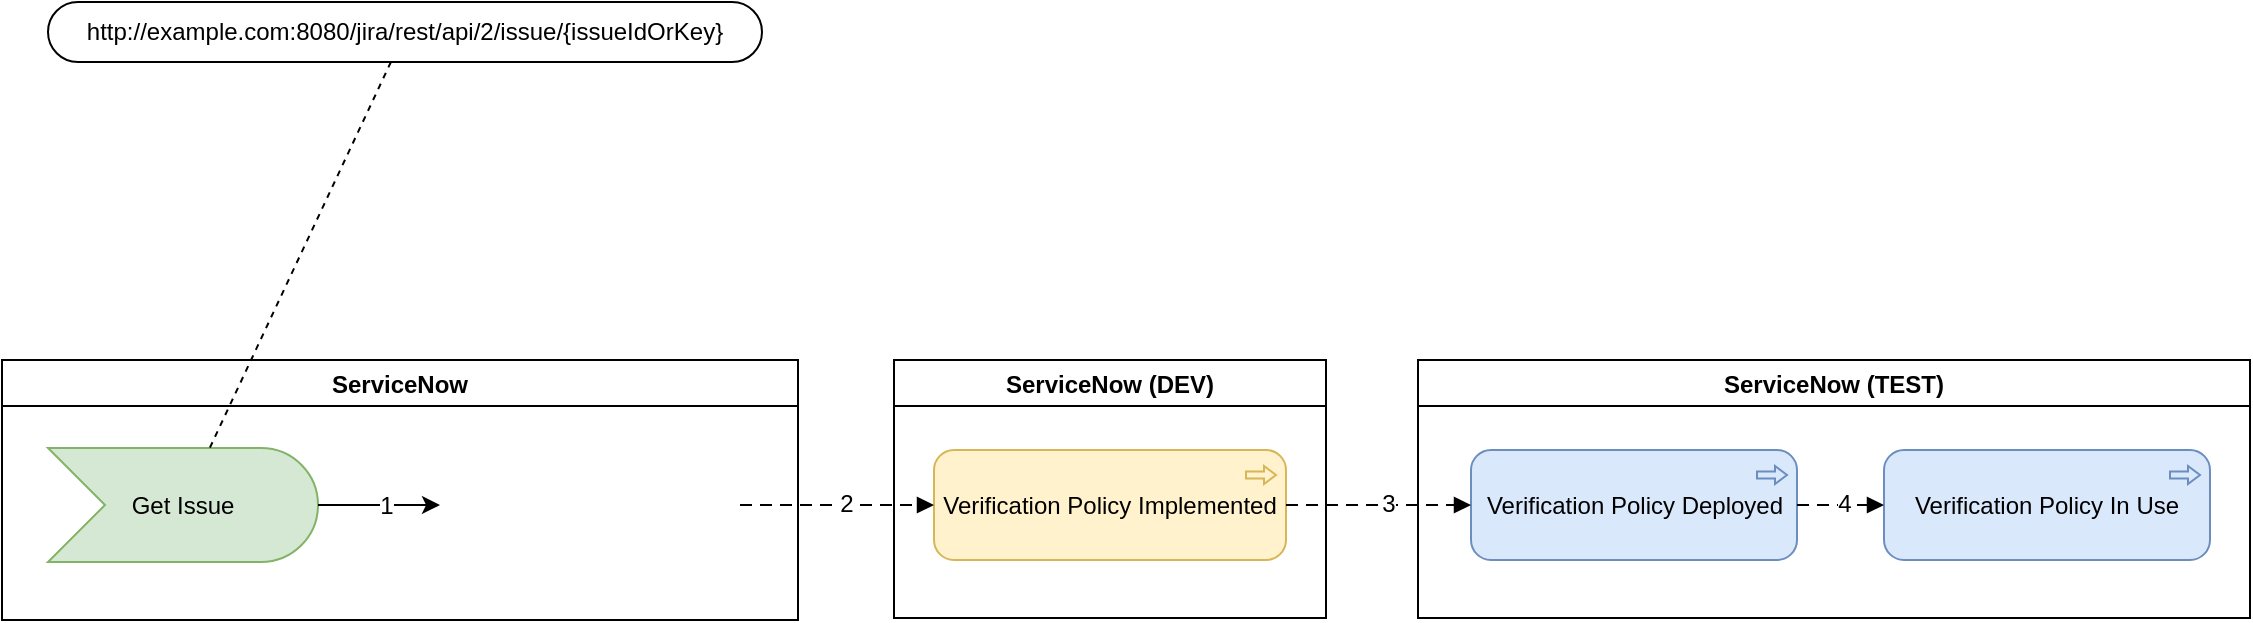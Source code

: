 <mxfile version="24.6.4" type="github">
  <diagram name="Page-1" id="yZ5Ocwlv4FhU6Q7RMmHw">
    <mxGraphModel dx="1644" dy="2370" grid="0" gridSize="10" guides="1" tooltips="1" connect="1" arrows="1" fold="1" page="1" pageScale="1" pageWidth="1654" pageHeight="1169" math="0" shadow="0">
      <root>
        <mxCell id="0" />
        <mxCell id="1" parent="0" />
        <mxCell id="MCBt5lzLdkXNeVL7bORd-1" value="ServiceNow (DEV)" style="swimlane;" vertex="1" parent="1">
          <mxGeometry x="471" y="-670" width="216" height="129" as="geometry" />
        </mxCell>
        <mxCell id="MCBt5lzLdkXNeVL7bORd-2" value="Verification Policy Implemented" style="html=1;outlineConnect=0;whiteSpace=wrap;fillColor=#fff2cc;shape=mxgraph.archimate3.application;appType=proc;archiType=rounded;strokeColor=#d6b656;verticalAlign=middle;fontStyle=0" vertex="1" parent="MCBt5lzLdkXNeVL7bORd-1">
          <mxGeometry x="20" y="45" width="176" height="55" as="geometry" />
        </mxCell>
        <mxCell id="MCBt5lzLdkXNeVL7bORd-3" value="" style="html=1;endArrow=block;dashed=1;elbow=vertical;endFill=1;dashPattern=6 4;rounded=0;fontSize=12;fontStyle=0" edge="1" parent="1" target="MCBt5lzLdkXNeVL7bORd-2">
          <mxGeometry width="160" relative="1" as="geometry">
            <mxPoint x="394" y="-597.5" as="sourcePoint" />
            <mxPoint x="628" y="316.678" as="targetPoint" />
          </mxGeometry>
        </mxCell>
        <mxCell id="MCBt5lzLdkXNeVL7bORd-4" value="&lt;span&gt;2&lt;/span&gt;" style="edgeLabel;html=1;align=center;verticalAlign=middle;resizable=0;points=[];fontSize=12;fontStyle=0" vertex="1" connectable="0" parent="MCBt5lzLdkXNeVL7bORd-3">
          <mxGeometry x="0.091" y="1" relative="1" as="geometry">
            <mxPoint as="offset" />
          </mxGeometry>
        </mxCell>
        <mxCell id="MCBt5lzLdkXNeVL7bORd-5" value="ServiceNow" style="swimlane;" vertex="1" parent="1">
          <mxGeometry x="25" y="-670" width="398" height="130" as="geometry" />
        </mxCell>
        <mxCell id="MCBt5lzLdkXNeVL7bORd-6" value="Get Issue" style="html=1;outlineConnect=0;whiteSpace=wrap;fillColor=#d5e8d4;shape=mxgraph.archimate3.event;strokeColor=#82b366;fontStyle=0" vertex="1" parent="MCBt5lzLdkXNeVL7bORd-5">
          <mxGeometry x="23" y="44" width="135" height="57" as="geometry" />
        </mxCell>
        <mxCell id="MCBt5lzLdkXNeVL7bORd-8" value="" style="edgeStyle=none;rounded=0;orthogonalLoop=1;jettySize=auto;html=1;fontSize=6;fontStyle=0" edge="1" parent="MCBt5lzLdkXNeVL7bORd-5" source="MCBt5lzLdkXNeVL7bORd-6">
          <mxGeometry relative="1" as="geometry">
            <mxPoint x="132" y="22" as="sourcePoint" />
            <mxPoint x="219" y="72.5" as="targetPoint" />
          </mxGeometry>
        </mxCell>
        <mxCell id="MCBt5lzLdkXNeVL7bORd-9" value="&lt;font style=&quot;font-size: 12px;&quot;&gt;&lt;span&gt;1&lt;/span&gt;&lt;/font&gt;" style="edgeLabel;html=1;align=center;verticalAlign=middle;resizable=0;points=[];fontSize=6;fontStyle=0" vertex="1" connectable="0" parent="MCBt5lzLdkXNeVL7bORd-8">
          <mxGeometry x="0.4" y="-1" relative="1" as="geometry">
            <mxPoint x="-9" y="-1" as="offset" />
          </mxGeometry>
        </mxCell>
        <mxCell id="MCBt5lzLdkXNeVL7bORd-10" value="ServiceNow (TEST)" style="swimlane;" vertex="1" parent="1">
          <mxGeometry x="733" y="-670" width="416" height="129" as="geometry" />
        </mxCell>
        <mxCell id="MCBt5lzLdkXNeVL7bORd-11" value="Verification Policy&amp;nbsp;Deployed" style="html=1;outlineConnect=0;whiteSpace=wrap;fillColor=#dae8fc;shape=mxgraph.archimate3.application;appType=proc;archiType=rounded;strokeColor=#6c8ebf;verticalAlign=middle;fontStyle=0" vertex="1" parent="MCBt5lzLdkXNeVL7bORd-10">
          <mxGeometry x="26.5" y="45" width="163" height="55" as="geometry" />
        </mxCell>
        <mxCell id="MCBt5lzLdkXNeVL7bORd-12" value="Verification Policy&amp;nbsp;In Use" style="html=1;outlineConnect=0;whiteSpace=wrap;fillColor=#dae8fc;shape=mxgraph.archimate3.application;appType=proc;archiType=rounded;strokeColor=#6c8ebf;verticalAlign=middle;fontStyle=0" vertex="1" parent="MCBt5lzLdkXNeVL7bORd-10">
          <mxGeometry x="233" y="45" width="163" height="55" as="geometry" />
        </mxCell>
        <mxCell id="MCBt5lzLdkXNeVL7bORd-13" value="" style="html=1;endArrow=block;dashed=1;elbow=vertical;endFill=1;dashPattern=6 4;rounded=0;fontSize=12;fontStyle=0" edge="1" parent="MCBt5lzLdkXNeVL7bORd-10" source="MCBt5lzLdkXNeVL7bORd-11" target="MCBt5lzLdkXNeVL7bORd-12">
          <mxGeometry width="160" relative="1" as="geometry">
            <mxPoint x="-56" y="83" as="sourcePoint" />
            <mxPoint x="37" y="83" as="targetPoint" />
          </mxGeometry>
        </mxCell>
        <mxCell id="MCBt5lzLdkXNeVL7bORd-14" value="&lt;span&gt;4&lt;/span&gt;" style="edgeLabel;html=1;align=center;verticalAlign=middle;resizable=0;points=[];fontSize=12;fontStyle=0" vertex="1" connectable="0" parent="MCBt5lzLdkXNeVL7bORd-13">
          <mxGeometry x="0.091" y="1" relative="1" as="geometry">
            <mxPoint as="offset" />
          </mxGeometry>
        </mxCell>
        <mxCell id="MCBt5lzLdkXNeVL7bORd-15" value="" style="html=1;endArrow=block;dashed=1;elbow=vertical;endFill=1;dashPattern=6 4;rounded=0;fontSize=12;fontStyle=0" edge="1" parent="1" source="MCBt5lzLdkXNeVL7bORd-2" target="MCBt5lzLdkXNeVL7bORd-11">
          <mxGeometry width="160" relative="1" as="geometry">
            <mxPoint x="410" y="-592" as="sourcePoint" />
            <mxPoint x="500" y="-592" as="targetPoint" />
          </mxGeometry>
        </mxCell>
        <mxCell id="MCBt5lzLdkXNeVL7bORd-16" value="&lt;span&gt;3&lt;/span&gt;" style="edgeLabel;html=1;align=center;verticalAlign=middle;resizable=0;points=[];fontSize=12;fontStyle=0" vertex="1" connectable="0" parent="MCBt5lzLdkXNeVL7bORd-15">
          <mxGeometry x="0.091" y="1" relative="1" as="geometry">
            <mxPoint as="offset" />
          </mxGeometry>
        </mxCell>
        <mxCell id="MCBt5lzLdkXNeVL7bORd-17" value="http://example.com:8080/jira/rest/api/2/issue/{issueIdOrKey}" style="whiteSpace=wrap;html=1;rounded=1;arcSize=50;align=center;verticalAlign=middle;strokeWidth=1;autosize=1;spacing=4;treeFolding=1;treeMoving=1;newEdgeStyle={&quot;edgeStyle&quot;:&quot;entityRelationEdgeStyle&quot;,&quot;startArrow&quot;:&quot;none&quot;,&quot;endArrow&quot;:&quot;none&quot;,&quot;segment&quot;:10,&quot;curved&quot;:1,&quot;sourcePerimeterSpacing&quot;:0,&quot;targetPerimeterSpacing&quot;:0};" vertex="1" parent="1">
          <mxGeometry x="48" y="-849" width="357" height="30" as="geometry" />
        </mxCell>
        <mxCell id="MCBt5lzLdkXNeVL7bORd-19" value="" style="endArrow=none;dashed=1;html=1;rounded=0;" edge="1" parent="1" source="MCBt5lzLdkXNeVL7bORd-17" target="MCBt5lzLdkXNeVL7bORd-6">
          <mxGeometry width="50" height="50" relative="1" as="geometry">
            <mxPoint x="785" y="-563" as="sourcePoint" />
            <mxPoint x="835" y="-613" as="targetPoint" />
          </mxGeometry>
        </mxCell>
      </root>
    </mxGraphModel>
  </diagram>
</mxfile>
